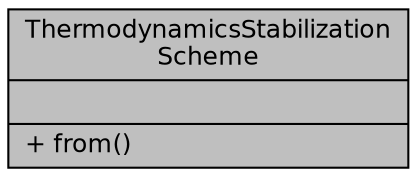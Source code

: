 digraph "ThermodynamicsStabilizationScheme"
{
  bgcolor="transparent";
  edge [fontname="Helvetica",fontsize="12",labelfontname="Helvetica",labelfontsize="12"];
  node [fontname="Helvetica",fontsize="12",shape=record];
  Node1 [label="{ThermodynamicsStabilization\lScheme\n||+ from()\l}",height=0.2,width=0.4,color="black", fillcolor="grey75", style="filled", fontcolor="black"];
}
